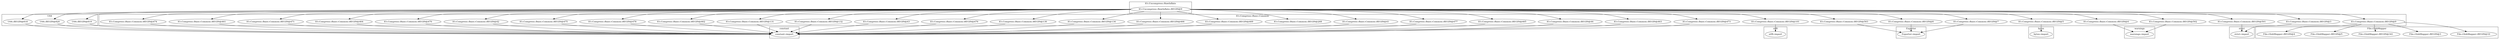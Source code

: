digraph {
graph [overlap=false]
subgraph cluster_U64 {
	label="U64";
	"U64::BEGIN@819";
	"U64::BEGIN@820";
	"U64::BEGIN@818";
}
subgraph cluster_warnings {
	label="warnings";
	"warnings::import";
}
subgraph cluster_bytes {
	label="bytes";
	"bytes::import";
}
subgraph cluster_File_GlobMapper {
	label="File::GlobMapper";
	"File::GlobMapper::BEGIN@10";
	"File::GlobMapper::BEGIN@3";
	"File::GlobMapper::BEGIN@341";
	"File::GlobMapper::BEGIN@5";
	"File::GlobMapper::BEGIN@4";
}
subgraph cluster_utf8 {
	label="utf8";
	"utf8::import";
}
subgraph cluster_strict {
	label="strict";
	"strict::import";
}
subgraph cluster_IO_Uncompress_RawInflate {
	label="IO::Uncompress::RawInflate";
	"IO::Uncompress::RawInflate::BEGIN@9";
}
subgraph cluster_constant {
	label="constant";
	"constant::import";
}
subgraph cluster_Exporter {
	label="Exporter";
	"Exporter::import";
}
subgraph cluster_IO_Compress_Base_Common {
	label="IO::Compress::Base::Common";
	"IO::Compress::Base::Common::BEGIN@463";
	"IO::Compress::Base::Common::BEGIN@101";
	"IO::Compress::Base::Common::BEGIN@8";
	"IO::Compress::Base::Common::BEGIN@477";
	"IO::Compress::Base::Common::BEGIN@41";
	"IO::Compress::Base::Common::BEGIN@469";
	"IO::Compress::Base::Common::BEGIN@466";
	"IO::Compress::Base::Common::BEGIN@5";
	"IO::Compress::Base::Common::BEGIN@130";
	"IO::Compress::Base::Common::BEGIN@7";
	"IO::Compress::Base::Common::BEGIN@4";
	"IO::Compress::Base::Common::BEGIN@132";
	"IO::Compress::Base::Common::BEGIN@502";
	"IO::Compress::Base::Common::BEGIN@462";
	"IO::Compress::Base::Common::BEGIN@478";
	"IO::Compress::Base::Common::BEGIN@503";
	"IO::Compress::Base::Common::BEGIN@268";
	"IO::Compress::Base::Common::BEGIN@501";
	"IO::Compress::Base::Common::BEGIN@470";
	"IO::Compress::Base::Common::BEGIN@464";
	"IO::Compress::Base::Common::BEGIN@471";
	"IO::Compress::Base::Common::BEGIN@461";
	"IO::Compress::Base::Common::BEGIN@474";
	"IO::Compress::Base::Common::BEGIN@473";
	"IO::Compress::Base::Common::BEGIN@44";
	"IO::Compress::Base::Common::BEGIN@3";
	"IO::Compress::Base::Common::BEGIN@134";
	"IO::Compress::Base::Common::BEGIN@476";
	"IO::Compress::Base::Common::BEGIN@43";
	"IO::Compress::Base::Common::BEGIN@9";
	"IO::Compress::Base::Common::BEGIN@475";
	"IO::Compress::Base::Common::BEGIN@42";
	"IO::Compress::Base::Common::BEGIN@465";
	"IO::Compress::Base::Common::BEGIN@131";
}
"IO::Uncompress::RawInflate::BEGIN@9" -> "IO::Compress::Base::Common::BEGIN@466";
"IO::Uncompress::RawInflate::BEGIN@9" -> "IO::Compress::Base::Common::BEGIN@5";
"IO::Uncompress::RawInflate::BEGIN@9" -> "IO::Compress::Base::Common::BEGIN@132";
"IO::Compress::Base::Common::BEGIN@5" -> "bytes::import";
"IO::Uncompress::RawInflate::BEGIN@9" -> "IO::Compress::Base::Common::BEGIN@462";
"IO::Compress::Base::Common::BEGIN@8" -> "Exporter::import";
"IO::Compress::Base::Common::BEGIN@503" -> "Exporter::import";
"IO::Compress::Base::Common::BEGIN@7" -> "Exporter::import";
"IO::Uncompress::RawInflate::BEGIN@9" -> "IO::Compress::Base::Common::BEGIN@471";
"IO::Compress::Base::Common::BEGIN@9" -> "File::GlobMapper::BEGIN@5";
"IO::Uncompress::RawInflate::BEGIN@9" -> "IO::Compress::Base::Common::BEGIN@474";
"IO::Uncompress::RawInflate::BEGIN@9" -> "IO::Compress::Base::Common::BEGIN@476";
"IO::Uncompress::RawInflate::BEGIN@9" -> "IO::Compress::Base::Common::BEGIN@134";
"IO::Uncompress::RawInflate::BEGIN@9" -> "IO::Compress::Base::Common::BEGIN@43";
"IO::Uncompress::RawInflate::BEGIN@9" -> "IO::Compress::Base::Common::BEGIN@465";
"IO::Compress::Base::Common::BEGIN@9" -> "File::GlobMapper::BEGIN@3";
"IO::Uncompress::RawInflate::BEGIN@9" -> "IO::Compress::Base::Common::BEGIN@8";
"IO::Uncompress::RawInflate::BEGIN@9" -> "IO::Compress::Base::Common::BEGIN@477";
"IO::Uncompress::RawInflate::BEGIN@9" -> "IO::Compress::Base::Common::BEGIN@469";
"IO::Uncompress::RawInflate::BEGIN@9" -> "IO::Compress::Base::Common::BEGIN@503";
"IO::Uncompress::RawInflate::BEGIN@9" -> "IO::Compress::Base::Common::BEGIN@473";
"IO::Uncompress::RawInflate::BEGIN@9" -> "IO::Compress::Base::Common::BEGIN@131";
"IO::Compress::Base::Common::BEGIN@9" -> "File::GlobMapper::BEGIN@10";
"IO::Uncompress::RawInflate::BEGIN@9" -> "IO::Compress::Base::Common::BEGIN@41";
"IO::Uncompress::RawInflate::BEGIN@9" -> "IO::Compress::Base::Common::BEGIN@7";
"IO::Uncompress::RawInflate::BEGIN@9" -> "IO::Compress::Base::Common::BEGIN@4";
"IO::Uncompress::RawInflate::BEGIN@9" -> "U64::BEGIN@820";
"IO::Uncompress::RawInflate::BEGIN@9" -> "IO::Compress::Base::Common::BEGIN@470";
"IO::Uncompress::RawInflate::BEGIN@9" -> "IO::Compress::Base::Common::BEGIN@501";
"IO::Uncompress::RawInflate::BEGIN@9" -> "IO::Compress::Base::Common::BEGIN@464";
"IO::Compress::Base::Common::BEGIN@466" -> "constant::import";
"IO::Compress::Base::Common::BEGIN@41" -> "constant::import";
"IO::Compress::Base::Common::BEGIN@132" -> "constant::import";
"U64::BEGIN@820" -> "constant::import";
"IO::Compress::Base::Common::BEGIN@462" -> "constant::import";
"IO::Compress::Base::Common::BEGIN@470" -> "constant::import";
"IO::Compress::Base::Common::BEGIN@464" -> "constant::import";
"IO::Compress::Base::Common::BEGIN@471" -> "constant::import";
"IO::Compress::Base::Common::BEGIN@461" -> "constant::import";
"IO::Compress::Base::Common::BEGIN@474" -> "constant::import";
"IO::Compress::Base::Common::BEGIN@44" -> "constant::import";
"IO::Compress::Base::Common::BEGIN@476" -> "constant::import";
"IO::Compress::Base::Common::BEGIN@134" -> "constant::import";
"IO::Compress::Base::Common::BEGIN@43" -> "constant::import";
"IO::Compress::Base::Common::BEGIN@475" -> "constant::import";
"IO::Compress::Base::Common::BEGIN@42" -> "constant::import";
"IO::Compress::Base::Common::BEGIN@465" -> "constant::import";
"IO::Compress::Base::Common::BEGIN@463" -> "constant::import";
"IO::Compress::Base::Common::BEGIN@477" -> "constant::import";
"IO::Compress::Base::Common::BEGIN@469" -> "constant::import";
"IO::Compress::Base::Common::BEGIN@130" -> "constant::import";
"IO::Compress::Base::Common::BEGIN@478" -> "constant::import";
"IO::Compress::Base::Common::BEGIN@473" -> "constant::import";
"U64::BEGIN@819" -> "constant::import";
"U64::BEGIN@818" -> "constant::import";
"IO::Compress::Base::Common::BEGIN@131" -> "constant::import";
"IO::Uncompress::RawInflate::BEGIN@9" -> "IO::Compress::Base::Common::BEGIN@461";
"IO::Uncompress::RawInflate::BEGIN@9" -> "IO::Compress::Base::Common::BEGIN@44";
"IO::Uncompress::RawInflate::BEGIN@9" -> "IO::Compress::Base::Common::BEGIN@9";
"IO::Compress::Base::Common::BEGIN@9" -> "File::GlobMapper::BEGIN@4";
"IO::Compress::Base::Common::BEGIN@4" -> "warnings::import";
"IO::Compress::Base::Common::BEGIN@502" -> "warnings::import";
"IO::Uncompress::RawInflate::BEGIN@9" -> "IO::Compress::Base::Common::BEGIN@475";
"IO::Uncompress::RawInflate::BEGIN@9" -> "IO::Compress::Base::Common::BEGIN@42";
"IO::Uncompress::RawInflate::BEGIN@9" -> "IO::Compress::Base::Common::BEGIN@101";
"IO::Uncompress::RawInflate::BEGIN@9" -> "IO::Compress::Base::Common::BEGIN@463";
"IO::Uncompress::RawInflate::BEGIN@9" -> "IO::Compress::Base::Common::BEGIN@130";
"IO::Uncompress::RawInflate::BEGIN@9" -> "IO::Compress::Base::Common::BEGIN@502";
"IO::Uncompress::RawInflate::BEGIN@9" -> "IO::Compress::Base::Common::BEGIN@478";
"IO::Uncompress::RawInflate::BEGIN@9" -> "IO::Compress::Base::Common::BEGIN@268";
"IO::Uncompress::RawInflate::BEGIN@9" -> "U64::BEGIN@819";
"IO::Uncompress::RawInflate::BEGIN@9" -> "IO::Compress::Base::Common::BEGIN@3";
"IO::Compress::Base::Common::BEGIN@101" -> "utf8::import";
"IO::Compress::Base::Common::BEGIN@9" -> "File::GlobMapper::BEGIN@341";
"IO::Compress::Base::Common::BEGIN@501" -> "strict::import";
"IO::Compress::Base::Common::BEGIN@3" -> "strict::import";
"IO::Uncompress::RawInflate::BEGIN@9" -> "U64::BEGIN@818";
}

